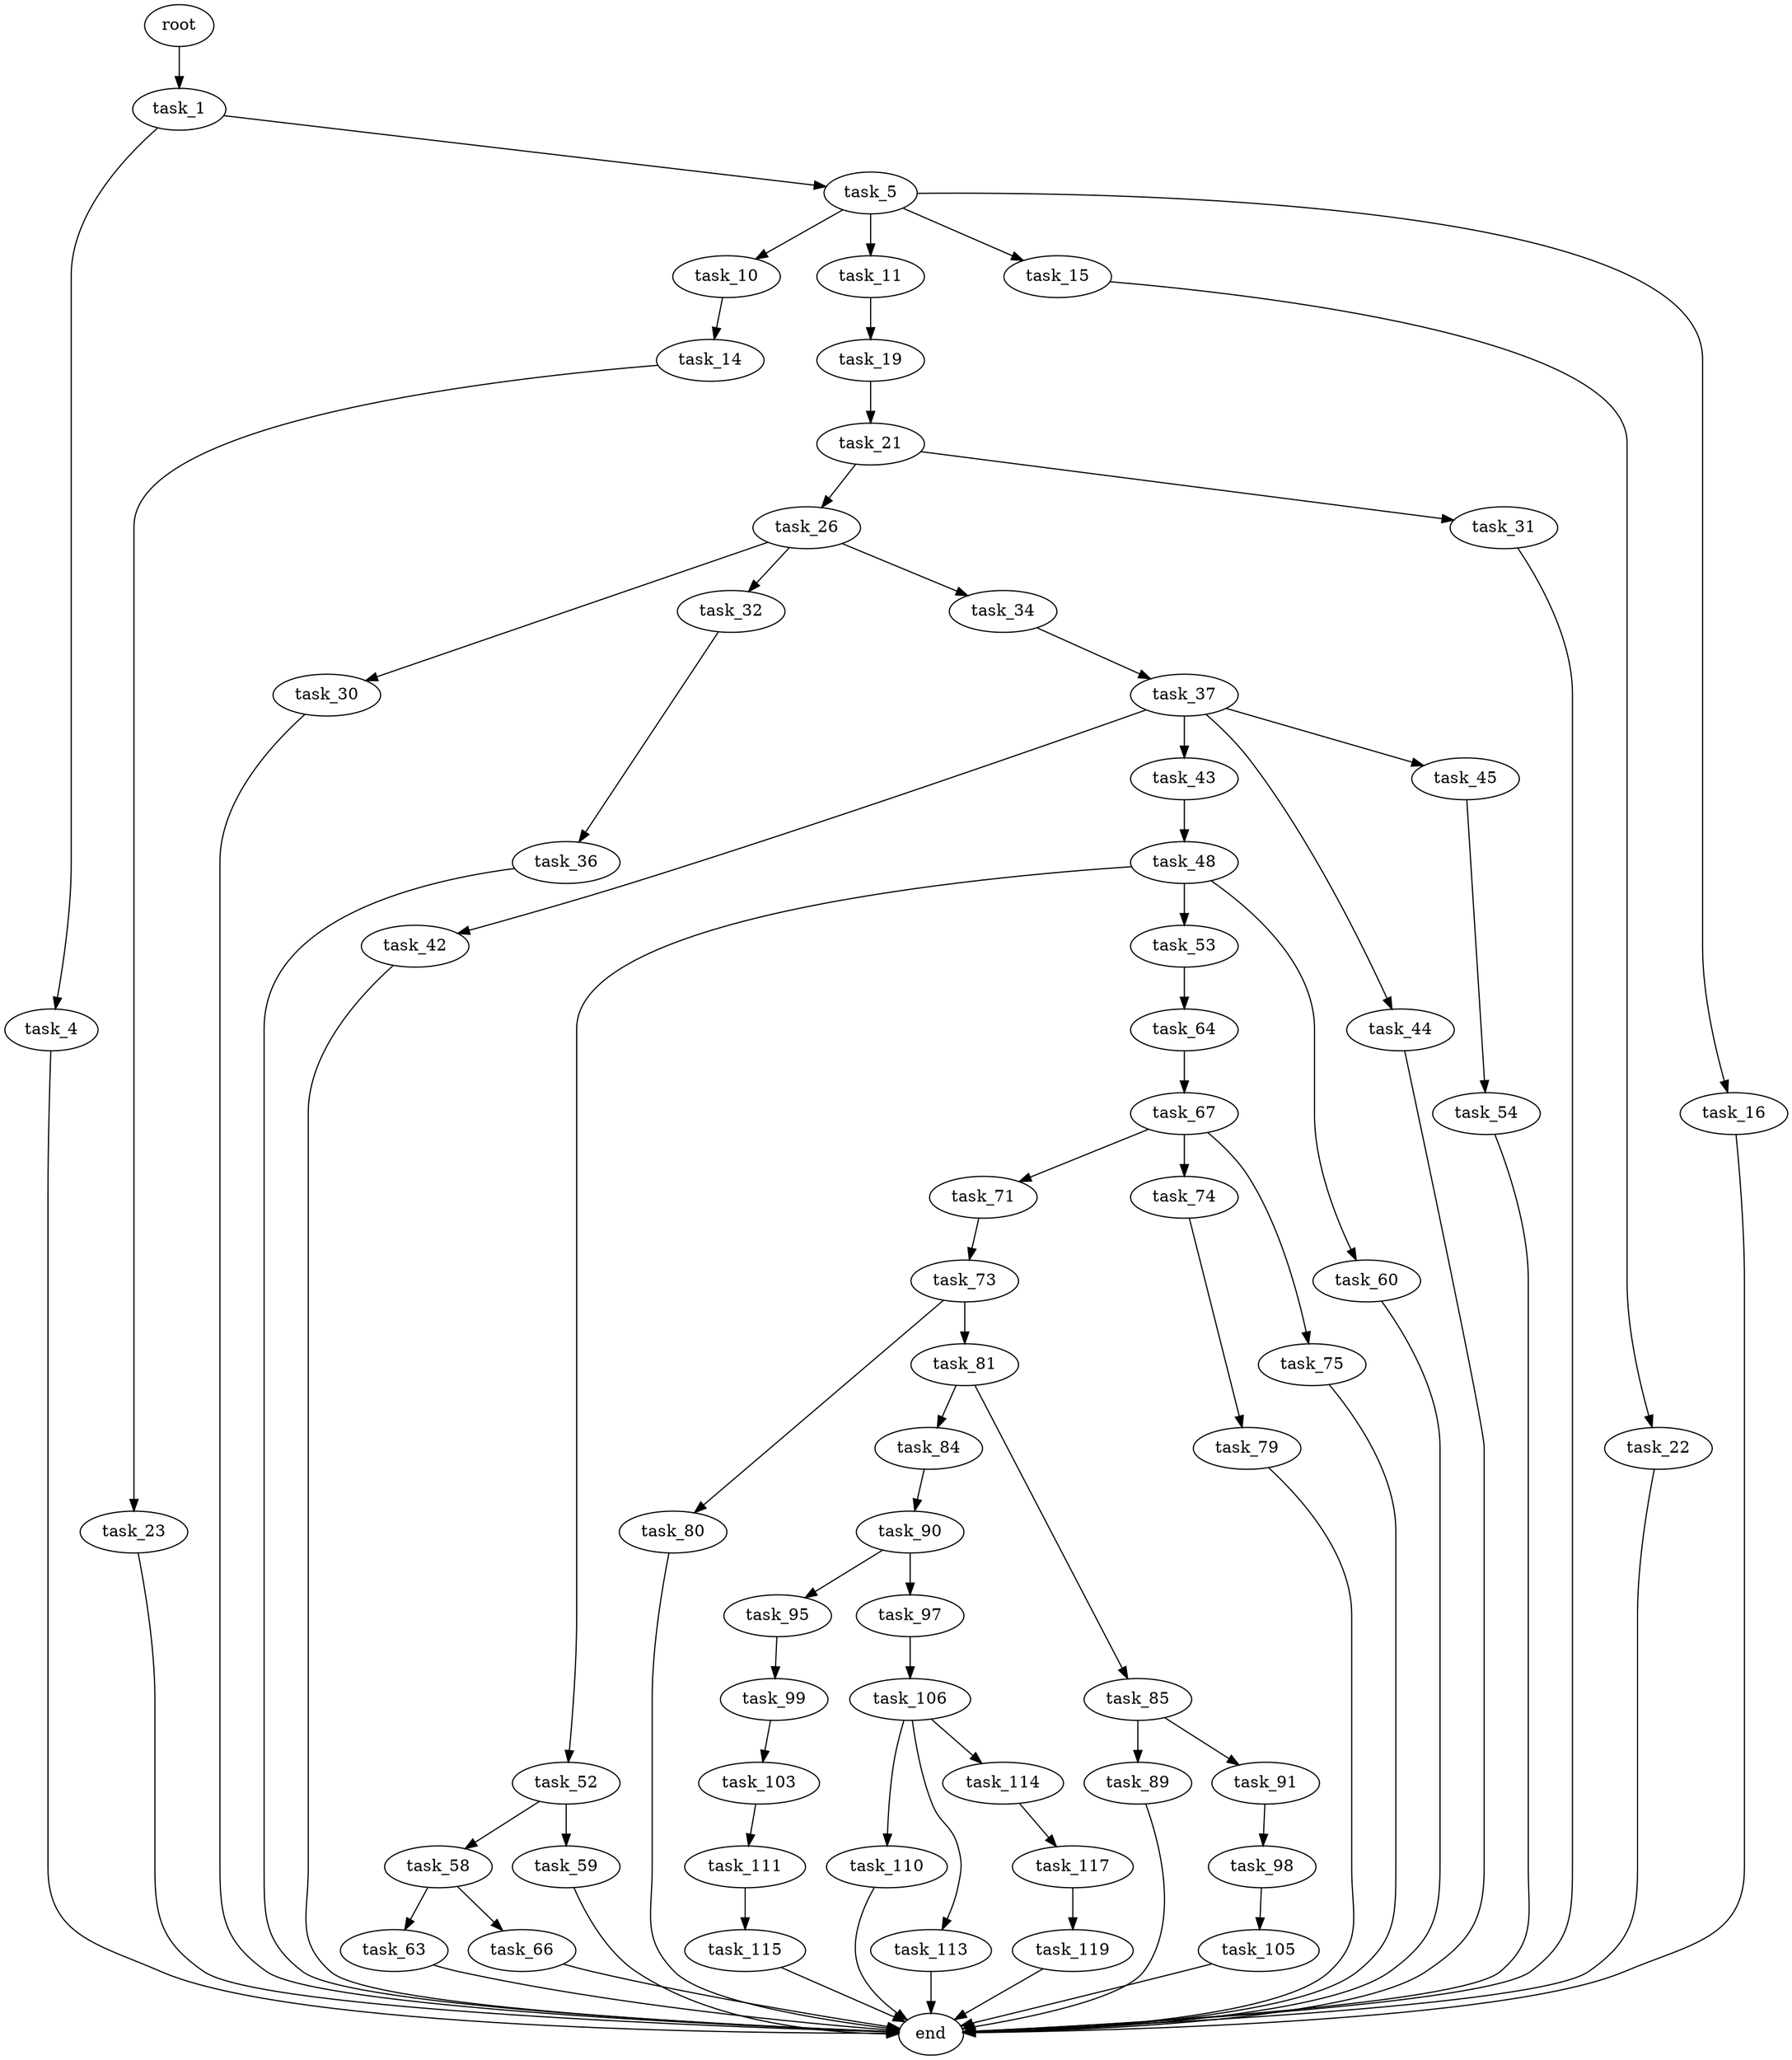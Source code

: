 digraph G {
  root [size="0.000000"];
  task_1 [size="782757789696.000000"];
  task_4 [size="568991874047.000000"];
  task_5 [size="128619790353.000000"];
  end [size="0.000000"];
  task_10 [size="8589934592.000000"];
  task_11 [size="67324287638.000000"];
  task_15 [size="72881124122.000000"];
  task_16 [size="10225799064.000000"];
  task_14 [size="3687710700.000000"];
  task_19 [size="782757789696.000000"];
  task_23 [size="6719531155.000000"];
  task_22 [size="16935135506.000000"];
  task_21 [size="664053382068.000000"];
  task_26 [size="416962851867.000000"];
  task_31 [size="8339112536.000000"];
  task_30 [size="1073741824000.000000"];
  task_32 [size="189081161077.000000"];
  task_34 [size="8589934592.000000"];
  task_36 [size="68719476736.000000"];
  task_37 [size="19185025273.000000"];
  task_42 [size="28991029248.000000"];
  task_43 [size="702756166923.000000"];
  task_44 [size="52136376081.000000"];
  task_45 [size="1108160540661.000000"];
  task_48 [size="30362288366.000000"];
  task_54 [size="463040939966.000000"];
  task_52 [size="8102274786.000000"];
  task_53 [size="529031627729.000000"];
  task_60 [size="134217728000.000000"];
  task_58 [size="40603724524.000000"];
  task_59 [size="200223805596.000000"];
  task_64 [size="68719476736.000000"];
  task_63 [size="2822573603.000000"];
  task_66 [size="813097148740.000000"];
  task_67 [size="98174244192.000000"];
  task_71 [size="28991029248.000000"];
  task_74 [size="231928233984.000000"];
  task_75 [size="1073741824000.000000"];
  task_73 [size="11787831740.000000"];
  task_80 [size="549755813888.000000"];
  task_81 [size="549755813888.000000"];
  task_79 [size="68042553120.000000"];
  task_84 [size="28991029248.000000"];
  task_85 [size="146728251540.000000"];
  task_90 [size="28612145240.000000"];
  task_89 [size="70220684065.000000"];
  task_91 [size="782757789696.000000"];
  task_95 [size="231928233984.000000"];
  task_97 [size="46594670681.000000"];
  task_98 [size="8589934592.000000"];
  task_99 [size="68719476736.000000"];
  task_106 [size="896475516270.000000"];
  task_105 [size="9917653638.000000"];
  task_103 [size="8589934592.000000"];
  task_111 [size="1481452120.000000"];
  task_110 [size="10633569625.000000"];
  task_113 [size="8589934592.000000"];
  task_114 [size="247335862780.000000"];
  task_115 [size="8589934592.000000"];
  task_117 [size="8589934592.000000"];
  task_119 [size="201502549020.000000"];

  root -> task_1 [size="1.000000"];
  task_1 -> task_4 [size="679477248.000000"];
  task_1 -> task_5 [size="679477248.000000"];
  task_4 -> end [size="1.000000"];
  task_5 -> task_10 [size="301989888.000000"];
  task_5 -> task_11 [size="301989888.000000"];
  task_5 -> task_15 [size="301989888.000000"];
  task_5 -> task_16 [size="301989888.000000"];
  task_10 -> task_14 [size="33554432.000000"];
  task_11 -> task_19 [size="75497472.000000"];
  task_15 -> task_22 [size="209715200.000000"];
  task_16 -> end [size="1.000000"];
  task_14 -> task_23 [size="75497472.000000"];
  task_19 -> task_21 [size="679477248.000000"];
  task_23 -> end [size="1.000000"];
  task_22 -> end [size="1.000000"];
  task_21 -> task_26 [size="411041792.000000"];
  task_21 -> task_31 [size="411041792.000000"];
  task_26 -> task_30 [size="411041792.000000"];
  task_26 -> task_32 [size="411041792.000000"];
  task_26 -> task_34 [size="411041792.000000"];
  task_31 -> end [size="1.000000"];
  task_30 -> end [size="1.000000"];
  task_32 -> task_36 [size="679477248.000000"];
  task_34 -> task_37 [size="33554432.000000"];
  task_36 -> end [size="1.000000"];
  task_37 -> task_42 [size="75497472.000000"];
  task_37 -> task_43 [size="75497472.000000"];
  task_37 -> task_44 [size="75497472.000000"];
  task_37 -> task_45 [size="75497472.000000"];
  task_42 -> end [size="1.000000"];
  task_43 -> task_48 [size="679477248.000000"];
  task_44 -> end [size="1.000000"];
  task_45 -> task_54 [size="838860800.000000"];
  task_48 -> task_52 [size="33554432.000000"];
  task_48 -> task_53 [size="33554432.000000"];
  task_48 -> task_60 [size="33554432.000000"];
  task_54 -> end [size="1.000000"];
  task_52 -> task_58 [size="536870912.000000"];
  task_52 -> task_59 [size="536870912.000000"];
  task_53 -> task_64 [size="411041792.000000"];
  task_60 -> end [size="1.000000"];
  task_58 -> task_63 [size="75497472.000000"];
  task_58 -> task_66 [size="75497472.000000"];
  task_59 -> end [size="1.000000"];
  task_64 -> task_67 [size="134217728.000000"];
  task_63 -> end [size="1.000000"];
  task_66 -> end [size="1.000000"];
  task_67 -> task_71 [size="134217728.000000"];
  task_67 -> task_74 [size="134217728.000000"];
  task_67 -> task_75 [size="134217728.000000"];
  task_71 -> task_73 [size="75497472.000000"];
  task_74 -> task_79 [size="301989888.000000"];
  task_75 -> end [size="1.000000"];
  task_73 -> task_80 [size="411041792.000000"];
  task_73 -> task_81 [size="411041792.000000"];
  task_80 -> end [size="1.000000"];
  task_81 -> task_84 [size="536870912.000000"];
  task_81 -> task_85 [size="536870912.000000"];
  task_79 -> end [size="1.000000"];
  task_84 -> task_90 [size="75497472.000000"];
  task_85 -> task_89 [size="134217728.000000"];
  task_85 -> task_91 [size="134217728.000000"];
  task_90 -> task_95 [size="33554432.000000"];
  task_90 -> task_97 [size="33554432.000000"];
  task_89 -> end [size="1.000000"];
  task_91 -> task_98 [size="679477248.000000"];
  task_95 -> task_99 [size="301989888.000000"];
  task_97 -> task_106 [size="838860800.000000"];
  task_98 -> task_105 [size="33554432.000000"];
  task_99 -> task_103 [size="134217728.000000"];
  task_106 -> task_110 [size="679477248.000000"];
  task_106 -> task_113 [size="679477248.000000"];
  task_106 -> task_114 [size="679477248.000000"];
  task_105 -> end [size="1.000000"];
  task_103 -> task_111 [size="33554432.000000"];
  task_111 -> task_115 [size="33554432.000000"];
  task_110 -> end [size="1.000000"];
  task_113 -> end [size="1.000000"];
  task_114 -> task_117 [size="209715200.000000"];
  task_115 -> end [size="1.000000"];
  task_117 -> task_119 [size="33554432.000000"];
  task_119 -> end [size="1.000000"];
}
